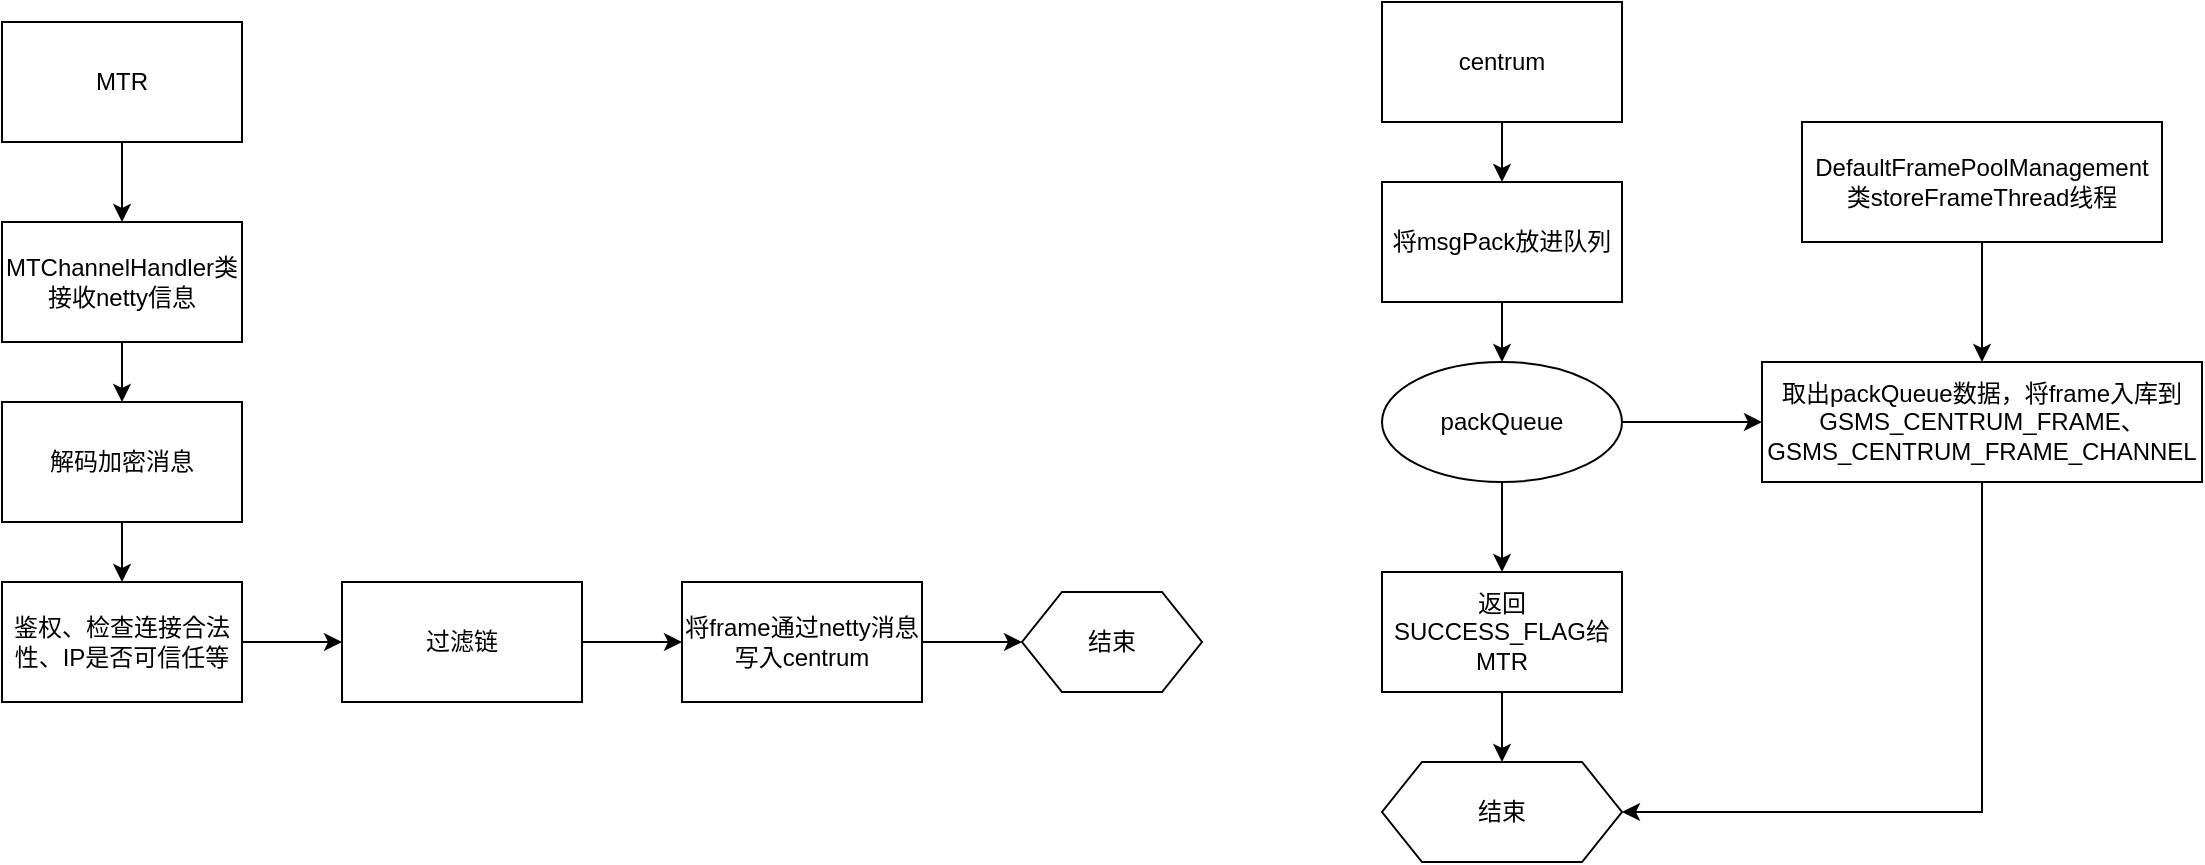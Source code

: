 <mxfile version="16.4.11" type="github">
  <diagram id="QbseE7Q6JabNHSI3tGWX" name="第 1 页">
    <mxGraphModel dx="656" dy="541" grid="1" gridSize="10" guides="1" tooltips="1" connect="1" arrows="1" fold="1" page="1" pageScale="1" pageWidth="827" pageHeight="1169" math="0" shadow="0">
      <root>
        <mxCell id="0" />
        <mxCell id="1" parent="0" />
        <mxCell id="kJeDoL9QqpUuYzQOLzHj-3" value="" style="edgeStyle=orthogonalEdgeStyle;rounded=0;orthogonalLoop=1;jettySize=auto;html=1;" edge="1" parent="1" source="kJeDoL9QqpUuYzQOLzHj-1" target="kJeDoL9QqpUuYzQOLzHj-2">
          <mxGeometry relative="1" as="geometry" />
        </mxCell>
        <mxCell id="kJeDoL9QqpUuYzQOLzHj-1" value="MTR" style="whiteSpace=wrap;html=1;" vertex="1" parent="1">
          <mxGeometry x="40" y="40" width="120" height="60" as="geometry" />
        </mxCell>
        <mxCell id="kJeDoL9QqpUuYzQOLzHj-5" value="" style="edgeStyle=orthogonalEdgeStyle;rounded=0;orthogonalLoop=1;jettySize=auto;html=1;" edge="1" parent="1" source="kJeDoL9QqpUuYzQOLzHj-2" target="kJeDoL9QqpUuYzQOLzHj-4">
          <mxGeometry relative="1" as="geometry" />
        </mxCell>
        <mxCell id="kJeDoL9QqpUuYzQOLzHj-2" value="MTChannelHandler类接收netty信息" style="whiteSpace=wrap;html=1;" vertex="1" parent="1">
          <mxGeometry x="40" y="140" width="120" height="60" as="geometry" />
        </mxCell>
        <mxCell id="kJeDoL9QqpUuYzQOLzHj-7" value="" style="edgeStyle=orthogonalEdgeStyle;rounded=0;orthogonalLoop=1;jettySize=auto;html=1;" edge="1" parent="1" source="kJeDoL9QqpUuYzQOLzHj-4" target="kJeDoL9QqpUuYzQOLzHj-6">
          <mxGeometry relative="1" as="geometry" />
        </mxCell>
        <mxCell id="kJeDoL9QqpUuYzQOLzHj-4" value="解码加密消息" style="whiteSpace=wrap;html=1;" vertex="1" parent="1">
          <mxGeometry x="40" y="230" width="120" height="60" as="geometry" />
        </mxCell>
        <mxCell id="kJeDoL9QqpUuYzQOLzHj-9" value="" style="edgeStyle=orthogonalEdgeStyle;rounded=0;orthogonalLoop=1;jettySize=auto;html=1;" edge="1" parent="1" source="kJeDoL9QqpUuYzQOLzHj-6" target="kJeDoL9QqpUuYzQOLzHj-8">
          <mxGeometry relative="1" as="geometry" />
        </mxCell>
        <mxCell id="kJeDoL9QqpUuYzQOLzHj-6" value="鉴权、检查连接合法性、IP是否可信任等" style="whiteSpace=wrap;html=1;" vertex="1" parent="1">
          <mxGeometry x="40" y="320" width="120" height="60" as="geometry" />
        </mxCell>
        <mxCell id="kJeDoL9QqpUuYzQOLzHj-11" value="" style="edgeStyle=orthogonalEdgeStyle;rounded=0;orthogonalLoop=1;jettySize=auto;html=1;" edge="1" parent="1" source="kJeDoL9QqpUuYzQOLzHj-8" target="kJeDoL9QqpUuYzQOLzHj-10">
          <mxGeometry relative="1" as="geometry" />
        </mxCell>
        <mxCell id="kJeDoL9QqpUuYzQOLzHj-8" value="过滤链" style="whiteSpace=wrap;html=1;" vertex="1" parent="1">
          <mxGeometry x="210" y="320" width="120" height="60" as="geometry" />
        </mxCell>
        <mxCell id="kJeDoL9QqpUuYzQOLzHj-13" value="" style="edgeStyle=orthogonalEdgeStyle;rounded=0;orthogonalLoop=1;jettySize=auto;html=1;" edge="1" parent="1" source="kJeDoL9QqpUuYzQOLzHj-10" target="kJeDoL9QqpUuYzQOLzHj-12">
          <mxGeometry relative="1" as="geometry" />
        </mxCell>
        <mxCell id="kJeDoL9QqpUuYzQOLzHj-10" value="将frame通过netty消息写入centrum" style="whiteSpace=wrap;html=1;" vertex="1" parent="1">
          <mxGeometry x="380" y="320" width="120" height="60" as="geometry" />
        </mxCell>
        <mxCell id="kJeDoL9QqpUuYzQOLzHj-12" value="结束" style="shape=hexagon;perimeter=hexagonPerimeter2;whiteSpace=wrap;html=1;fixedSize=1;" vertex="1" parent="1">
          <mxGeometry x="550" y="325" width="90" height="50" as="geometry" />
        </mxCell>
        <mxCell id="kJeDoL9QqpUuYzQOLzHj-16" value="" style="edgeStyle=orthogonalEdgeStyle;rounded=0;orthogonalLoop=1;jettySize=auto;html=1;" edge="1" parent="1" source="kJeDoL9QqpUuYzQOLzHj-14" target="kJeDoL9QqpUuYzQOLzHj-15">
          <mxGeometry relative="1" as="geometry" />
        </mxCell>
        <mxCell id="kJeDoL9QqpUuYzQOLzHj-14" value="centrum" style="whiteSpace=wrap;html=1;" vertex="1" parent="1">
          <mxGeometry x="730" y="30" width="120" height="60" as="geometry" />
        </mxCell>
        <mxCell id="kJeDoL9QqpUuYzQOLzHj-18" value="" style="edgeStyle=orthogonalEdgeStyle;rounded=0;orthogonalLoop=1;jettySize=auto;html=1;" edge="1" parent="1" source="kJeDoL9QqpUuYzQOLzHj-15" target="kJeDoL9QqpUuYzQOLzHj-17">
          <mxGeometry relative="1" as="geometry" />
        </mxCell>
        <mxCell id="kJeDoL9QqpUuYzQOLzHj-15" value="将msgPack放进队列" style="whiteSpace=wrap;html=1;" vertex="1" parent="1">
          <mxGeometry x="730" y="120" width="120" height="60" as="geometry" />
        </mxCell>
        <mxCell id="kJeDoL9QqpUuYzQOLzHj-20" value="" style="edgeStyle=orthogonalEdgeStyle;rounded=0;orthogonalLoop=1;jettySize=auto;html=1;" edge="1" parent="1" source="kJeDoL9QqpUuYzQOLzHj-17" target="kJeDoL9QqpUuYzQOLzHj-19">
          <mxGeometry relative="1" as="geometry" />
        </mxCell>
        <mxCell id="kJeDoL9QqpUuYzQOLzHj-27" value="" style="edgeStyle=orthogonalEdgeStyle;rounded=0;orthogonalLoop=1;jettySize=auto;html=1;" edge="1" parent="1" source="kJeDoL9QqpUuYzQOLzHj-17" target="kJeDoL9QqpUuYzQOLzHj-25">
          <mxGeometry relative="1" as="geometry" />
        </mxCell>
        <mxCell id="kJeDoL9QqpUuYzQOLzHj-17" value="packQueue" style="ellipse;whiteSpace=wrap;html=1;" vertex="1" parent="1">
          <mxGeometry x="730" y="210" width="120" height="60" as="geometry" />
        </mxCell>
        <mxCell id="kJeDoL9QqpUuYzQOLzHj-22" value="" style="edgeStyle=orthogonalEdgeStyle;rounded=0;orthogonalLoop=1;jettySize=auto;html=1;" edge="1" parent="1" source="kJeDoL9QqpUuYzQOLzHj-19" target="kJeDoL9QqpUuYzQOLzHj-21">
          <mxGeometry relative="1" as="geometry" />
        </mxCell>
        <mxCell id="kJeDoL9QqpUuYzQOLzHj-19" value="返回SUCCESS_FLAG给MTR" style="whiteSpace=wrap;html=1;" vertex="1" parent="1">
          <mxGeometry x="730" y="315" width="120" height="60" as="geometry" />
        </mxCell>
        <mxCell id="kJeDoL9QqpUuYzQOLzHj-21" value="结束" style="shape=hexagon;perimeter=hexagonPerimeter2;whiteSpace=wrap;html=1;fixedSize=1;" vertex="1" parent="1">
          <mxGeometry x="730" y="410" width="120" height="50" as="geometry" />
        </mxCell>
        <mxCell id="kJeDoL9QqpUuYzQOLzHj-26" value="" style="edgeStyle=orthogonalEdgeStyle;rounded=0;orthogonalLoop=1;jettySize=auto;html=1;" edge="1" parent="1" source="kJeDoL9QqpUuYzQOLzHj-23" target="kJeDoL9QqpUuYzQOLzHj-25">
          <mxGeometry relative="1" as="geometry" />
        </mxCell>
        <mxCell id="kJeDoL9QqpUuYzQOLzHj-23" value="DefaultFramePoolManagement类storeFrameThread线程" style="whiteSpace=wrap;html=1;" vertex="1" parent="1">
          <mxGeometry x="940" y="90" width="180" height="60" as="geometry" />
        </mxCell>
        <mxCell id="kJeDoL9QqpUuYzQOLzHj-28" style="edgeStyle=orthogonalEdgeStyle;rounded=0;orthogonalLoop=1;jettySize=auto;html=1;entryX=1;entryY=0.5;entryDx=0;entryDy=0;" edge="1" parent="1" source="kJeDoL9QqpUuYzQOLzHj-25" target="kJeDoL9QqpUuYzQOLzHj-21">
          <mxGeometry relative="1" as="geometry">
            <Array as="points">
              <mxPoint x="1030" y="435" />
            </Array>
          </mxGeometry>
        </mxCell>
        <mxCell id="kJeDoL9QqpUuYzQOLzHj-25" value="取出packQueue数据，将frame入库到GSMS_CENTRUM_FRAME、GSMS_CENTRUM_FRAME_CHANNEL" style="whiteSpace=wrap;html=1;" vertex="1" parent="1">
          <mxGeometry x="920" y="210" width="220" height="60" as="geometry" />
        </mxCell>
      </root>
    </mxGraphModel>
  </diagram>
</mxfile>
